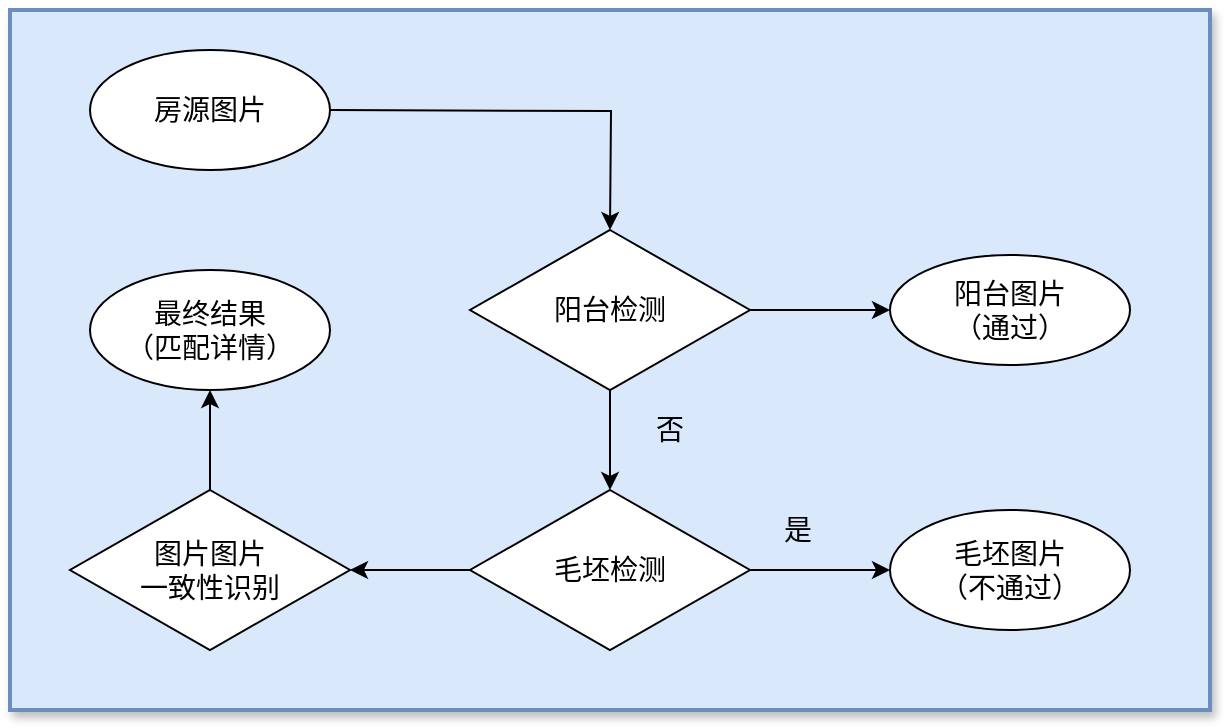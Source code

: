 <mxfile version="14.1.9" type="github">
  <diagram id="fu3fQR6_9AYIXKqkJ8H3" name="Page-1">
    <mxGraphModel dx="1298" dy="688" grid="1" gridSize="10" guides="1" tooltips="1" connect="1" arrows="1" fold="1" page="1" pageScale="1" pageWidth="827" pageHeight="1169" math="0" shadow="0">
      <root>
        <mxCell id="0" />
        <mxCell id="1" parent="0" />
        <mxCell id="__G2gf2v7yFdPr1HupjD-23" value="" style="rounded=0;whiteSpace=wrap;html=1;fillColor=#dae8fc;strokeColor=#6c8ebf;strokeWidth=2;perimeterSpacing=1;shadow=1;glass=0;sketch=0;" parent="1" vertex="1">
          <mxGeometry x="50" y="30" width="600" height="350" as="geometry" />
        </mxCell>
        <mxCell id="__G2gf2v7yFdPr1HupjD-4" style="edgeStyle=orthogonalEdgeStyle;rounded=0;orthogonalLoop=1;jettySize=auto;html=1;entryX=0.5;entryY=0;entryDx=0;entryDy=0;" parent="1" edge="1">
          <mxGeometry relative="1" as="geometry">
            <mxPoint x="210" y="80" as="sourcePoint" />
            <mxPoint x="350" y="140" as="targetPoint" />
          </mxGeometry>
        </mxCell>
        <mxCell id="__G2gf2v7yFdPr1HupjD-9" value="" style="edgeStyle=orthogonalEdgeStyle;rounded=0;orthogonalLoop=1;jettySize=auto;html=1;" parent="1" source="__G2gf2v7yFdPr1HupjD-7" target="__G2gf2v7yFdPr1HupjD-8" edge="1">
          <mxGeometry relative="1" as="geometry" />
        </mxCell>
        <mxCell id="p7-NbSH5UZ0SWltuhKn1-2" style="edgeStyle=orthogonalEdgeStyle;rounded=0;orthogonalLoop=1;jettySize=auto;html=1;exitX=1;exitY=0.5;exitDx=0;exitDy=0;entryX=0;entryY=0.5;entryDx=0;entryDy=0;" parent="1" source="__G2gf2v7yFdPr1HupjD-7" edge="1">
          <mxGeometry relative="1" as="geometry">
            <mxPoint x="490" y="180" as="targetPoint" />
          </mxGeometry>
        </mxCell>
        <mxCell id="__G2gf2v7yFdPr1HupjD-7" value="&lt;font style=&quot;font-size: 14px&quot;&gt;阳台检测&lt;/font&gt;" style="rhombus;whiteSpace=wrap;html=1;" parent="1" vertex="1">
          <mxGeometry x="280" y="140" width="140" height="80" as="geometry" />
        </mxCell>
        <mxCell id="__G2gf2v7yFdPr1HupjD-11" value="" style="edgeStyle=orthogonalEdgeStyle;rounded=0;orthogonalLoop=1;jettySize=auto;html=1;entryX=0;entryY=0.5;entryDx=0;entryDy=0;" parent="1" source="__G2gf2v7yFdPr1HupjD-8" edge="1">
          <mxGeometry relative="1" as="geometry">
            <mxPoint x="490" y="310" as="targetPoint" />
          </mxGeometry>
        </mxCell>
        <mxCell id="__G2gf2v7yFdPr1HupjD-20" style="edgeStyle=orthogonalEdgeStyle;rounded=0;orthogonalLoop=1;jettySize=auto;html=1;exitX=0;exitY=0.5;exitDx=0;exitDy=0;entryX=1;entryY=0.5;entryDx=0;entryDy=0;" parent="1" source="__G2gf2v7yFdPr1HupjD-8" target="__G2gf2v7yFdPr1HupjD-19" edge="1">
          <mxGeometry relative="1" as="geometry" />
        </mxCell>
        <mxCell id="__G2gf2v7yFdPr1HupjD-8" value="&lt;font style=&quot;font-size: 14px&quot;&gt;毛坯检测&lt;/font&gt;" style="rhombus;whiteSpace=wrap;html=1;" parent="1" vertex="1">
          <mxGeometry x="280" y="270" width="140" height="80" as="geometry" />
        </mxCell>
        <mxCell id="__G2gf2v7yFdPr1HupjD-14" value="&lt;font style=&quot;font-size: 14px&quot;&gt;是&lt;/font&gt;" style="text;html=1;strokeColor=none;fillColor=none;align=center;verticalAlign=middle;whiteSpace=wrap;rounded=0;" parent="1" vertex="1">
          <mxGeometry x="424" y="280" width="40" height="20" as="geometry" />
        </mxCell>
        <mxCell id="__G2gf2v7yFdPr1HupjD-15" value="&lt;font style=&quot;font-size: 14px&quot;&gt;否&lt;/font&gt;" style="text;html=1;strokeColor=none;fillColor=none;align=center;verticalAlign=middle;whiteSpace=wrap;rounded=0;" parent="1" vertex="1">
          <mxGeometry x="360" y="230" width="40" height="20" as="geometry" />
        </mxCell>
        <mxCell id="__G2gf2v7yFdPr1HupjD-16" value="&lt;font style=&quot;font-size: 14px&quot;&gt;毛坯图片&lt;br&gt;（不通过）&lt;/font&gt;" style="ellipse;whiteSpace=wrap;html=1;" parent="1" vertex="1">
          <mxGeometry x="490" y="280" width="120" height="60" as="geometry" />
        </mxCell>
        <mxCell id="__G2gf2v7yFdPr1HupjD-18" value="&lt;span style=&quot;font-size: 14px&quot;&gt;房源图片&lt;/span&gt;" style="ellipse;whiteSpace=wrap;html=1;" parent="1" vertex="1">
          <mxGeometry x="90" y="50" width="120" height="60" as="geometry" />
        </mxCell>
        <mxCell id="__G2gf2v7yFdPr1HupjD-22" style="edgeStyle=orthogonalEdgeStyle;rounded=0;orthogonalLoop=1;jettySize=auto;html=1;exitX=0.5;exitY=0;exitDx=0;exitDy=0;" parent="1" source="__G2gf2v7yFdPr1HupjD-19" target="__G2gf2v7yFdPr1HupjD-21" edge="1">
          <mxGeometry relative="1" as="geometry" />
        </mxCell>
        <mxCell id="__G2gf2v7yFdPr1HupjD-19" value="&lt;span style=&quot;font-size: 14px&quot;&gt;图片图片&lt;br&gt;一致性识别&lt;/span&gt;" style="rhombus;whiteSpace=wrap;html=1;" parent="1" vertex="1">
          <mxGeometry x="80" y="270" width="140" height="80" as="geometry" />
        </mxCell>
        <mxCell id="__G2gf2v7yFdPr1HupjD-21" value="&lt;font style=&quot;font-size: 14px&quot;&gt;最终结果&lt;br&gt;（匹配详情）&lt;/font&gt;" style="ellipse;whiteSpace=wrap;html=1;" parent="1" vertex="1">
          <mxGeometry x="90" y="160" width="120" height="60" as="geometry" />
        </mxCell>
        <mxCell id="p7-NbSH5UZ0SWltuhKn1-4" value="&lt;font style=&quot;font-size: 14px&quot;&gt;&lt;span&gt;阳台图片&lt;/span&gt;&lt;br&gt;&lt;span&gt;（通过）&lt;/span&gt;&lt;/font&gt;" style="ellipse;whiteSpace=wrap;html=1;" parent="1" vertex="1">
          <mxGeometry x="490" y="152.5" width="120" height="55" as="geometry" />
        </mxCell>
      </root>
    </mxGraphModel>
  </diagram>
</mxfile>
